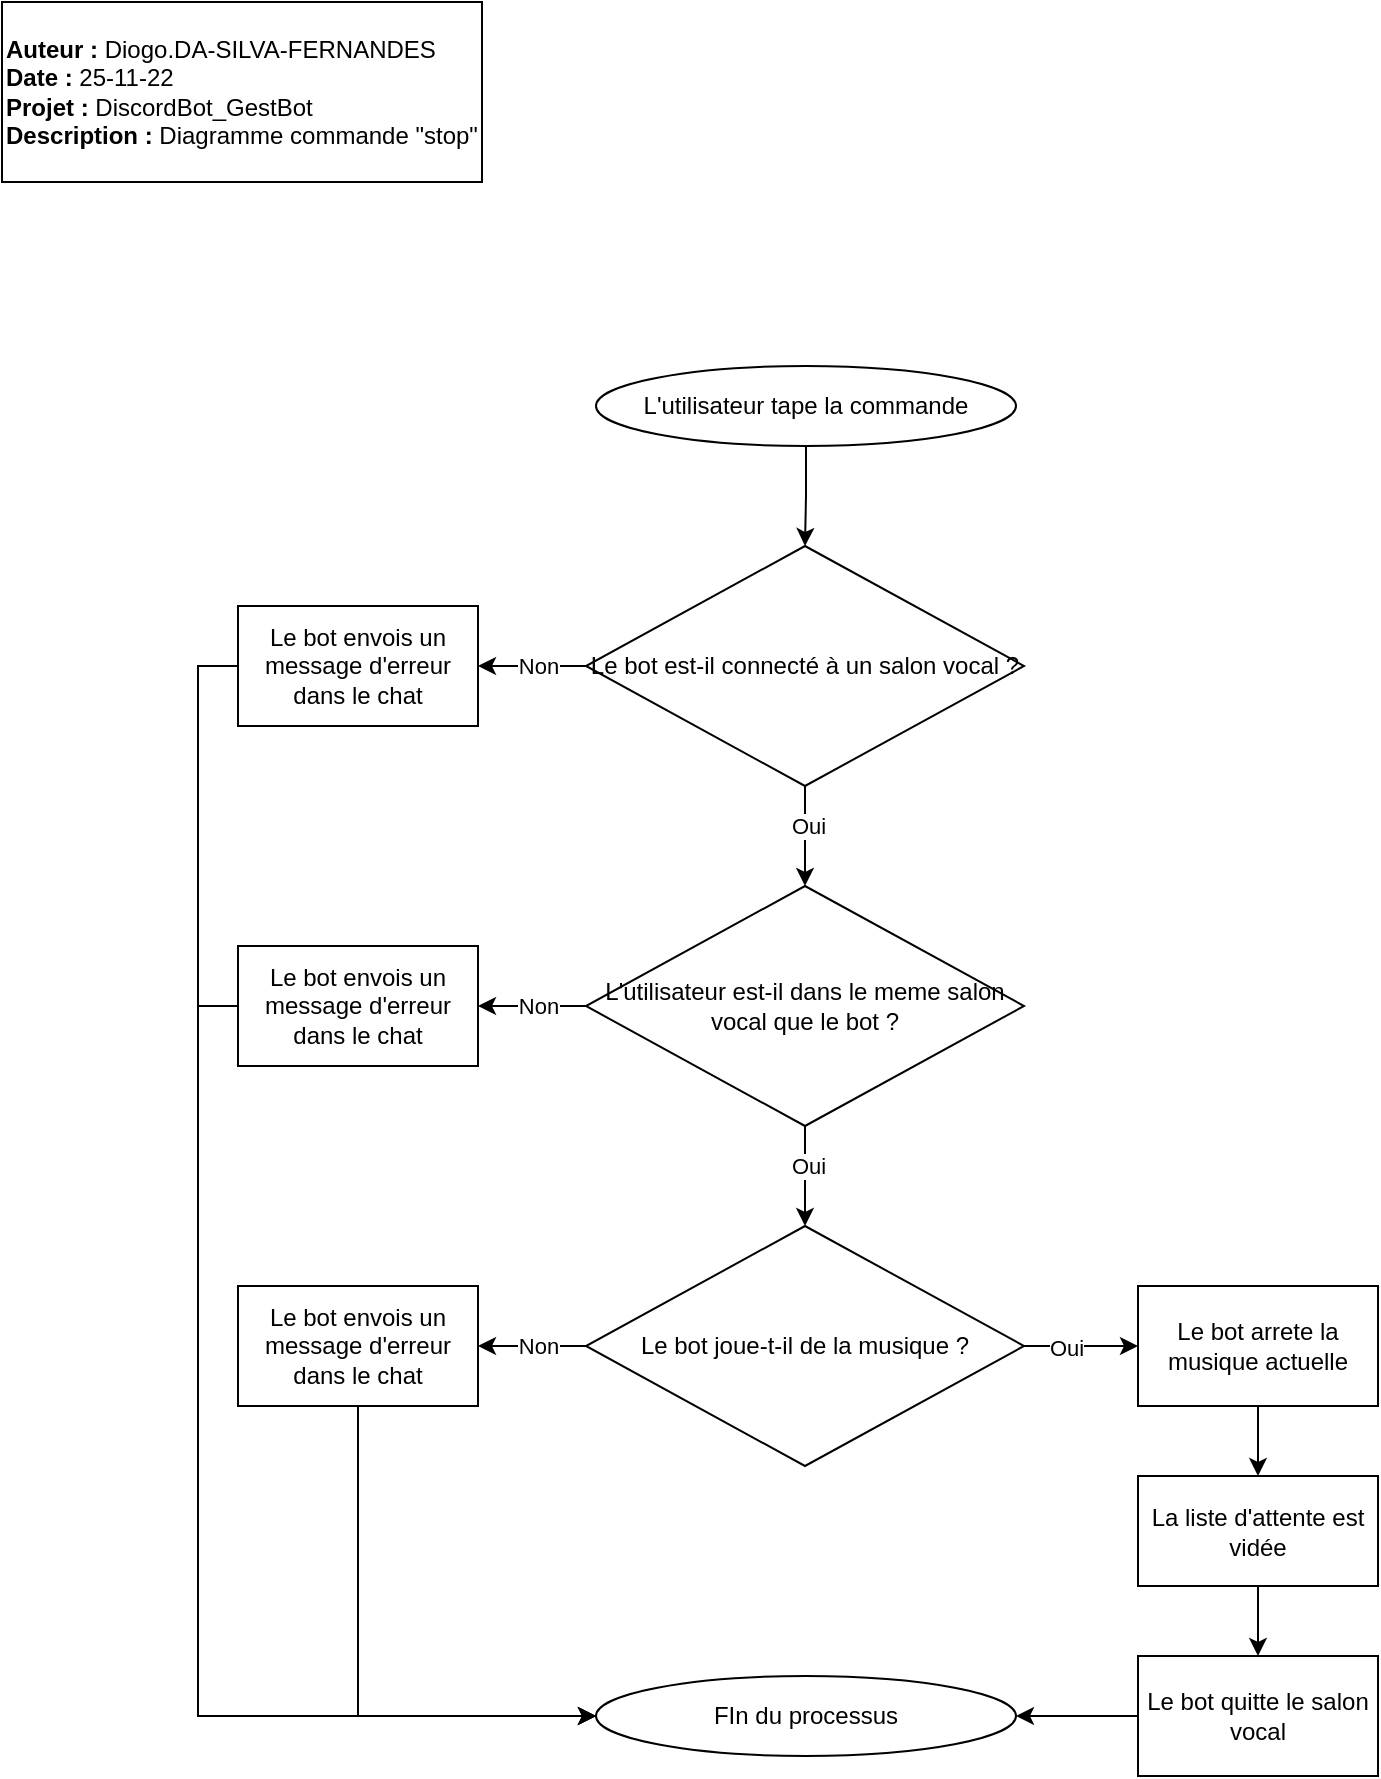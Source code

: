 <mxfile version="20.3.0" type="device"><diagram id="C5RBs43oDa-KdzZeNtuy" name="Page-1"><mxGraphModel dx="1673" dy="1008" grid="1" gridSize="10" guides="1" tooltips="1" connect="1" arrows="1" fold="1" page="1" pageScale="1" pageWidth="827" pageHeight="1169" math="0" shadow="0"><root><mxCell id="WIyWlLk6GJQsqaUBKTNV-0"/><mxCell id="WIyWlLk6GJQsqaUBKTNV-1" parent="WIyWlLk6GJQsqaUBKTNV-0"/><mxCell id="2ETEo9Fml3negfqbO0VN-1" style="edgeStyle=orthogonalEdgeStyle;rounded=0;orthogonalLoop=1;jettySize=auto;html=1;exitX=0.5;exitY=1;exitDx=0;exitDy=0;entryX=0.5;entryY=0;entryDx=0;entryDy=0;" parent="WIyWlLk6GJQsqaUBKTNV-1" source="2ETEo9Fml3negfqbO0VN-2" target="2ETEo9Fml3negfqbO0VN-7" edge="1"><mxGeometry relative="1" as="geometry"/></mxCell><mxCell id="2ETEo9Fml3negfqbO0VN-2" value="L'utilisateur tape la commande" style="ellipse;whiteSpace=wrap;html=1;" parent="WIyWlLk6GJQsqaUBKTNV-1" vertex="1"><mxGeometry x="317" y="232" width="210" height="40" as="geometry"/></mxCell><mxCell id="2ETEo9Fml3negfqbO0VN-3" style="edgeStyle=orthogonalEdgeStyle;rounded=0;orthogonalLoop=1;jettySize=auto;html=1;exitX=0;exitY=0.5;exitDx=0;exitDy=0;entryX=1;entryY=0.5;entryDx=0;entryDy=0;" parent="WIyWlLk6GJQsqaUBKTNV-1" source="2ETEo9Fml3negfqbO0VN-7" target="2ETEo9Fml3negfqbO0VN-8" edge="1"><mxGeometry relative="1" as="geometry"/></mxCell><mxCell id="2ETEo9Fml3negfqbO0VN-4" value="Non" style="edgeLabel;html=1;align=center;verticalAlign=middle;resizable=0;points=[];" parent="2ETEo9Fml3negfqbO0VN-3" vertex="1" connectable="0"><mxGeometry x="0.185" y="-1" relative="1" as="geometry"><mxPoint x="8" y="1" as="offset"/></mxGeometry></mxCell><mxCell id="2ETEo9Fml3negfqbO0VN-5" style="edgeStyle=orthogonalEdgeStyle;rounded=0;orthogonalLoop=1;jettySize=auto;html=1;entryX=0.5;entryY=0;entryDx=0;entryDy=0;" parent="WIyWlLk6GJQsqaUBKTNV-1" source="2ETEo9Fml3negfqbO0VN-7" target="2ETEo9Fml3negfqbO0VN-11" edge="1"><mxGeometry relative="1" as="geometry"><mxPoint x="421.5" y="482" as="targetPoint"/></mxGeometry></mxCell><mxCell id="2ETEo9Fml3negfqbO0VN-6" value="Oui" style="edgeLabel;html=1;align=center;verticalAlign=middle;resizable=0;points=[];" parent="2ETEo9Fml3negfqbO0VN-5" vertex="1" connectable="0"><mxGeometry x="-0.21" y="1" relative="1" as="geometry"><mxPoint as="offset"/></mxGeometry></mxCell><mxCell id="2ETEo9Fml3negfqbO0VN-7" value="Le bot est-il connecté à un salon vocal ?" style="rhombus;whiteSpace=wrap;html=1;" parent="WIyWlLk6GJQsqaUBKTNV-1" vertex="1"><mxGeometry x="312" y="322" width="219" height="120" as="geometry"/></mxCell><mxCell id="2ETEo9Fml3negfqbO0VN-28" style="edgeStyle=orthogonalEdgeStyle;rounded=0;orthogonalLoop=1;jettySize=auto;html=1;exitX=0;exitY=0.5;exitDx=0;exitDy=0;entryX=0;entryY=0.5;entryDx=0;entryDy=0;" parent="WIyWlLk6GJQsqaUBKTNV-1" source="2ETEo9Fml3negfqbO0VN-8" target="2ETEo9Fml3negfqbO0VN-24" edge="1"><mxGeometry relative="1" as="geometry"><mxPoint x="289" y="857" as="targetPoint"/></mxGeometry></mxCell><mxCell id="2ETEo9Fml3negfqbO0VN-8" value="Le bot envois un message d'erreur dans le chat" style="rounded=0;whiteSpace=wrap;html=1;" parent="WIyWlLk6GJQsqaUBKTNV-1" vertex="1"><mxGeometry x="138" y="352" width="120" height="60" as="geometry"/></mxCell><mxCell id="2ETEo9Fml3negfqbO0VN-9" style="edgeStyle=orthogonalEdgeStyle;rounded=0;orthogonalLoop=1;jettySize=auto;html=1;exitX=0.5;exitY=1;exitDx=0;exitDy=0;entryX=0.5;entryY=0;entryDx=0;entryDy=0;" parent="WIyWlLk6GJQsqaUBKTNV-1" source="2ETEo9Fml3negfqbO0VN-11" target="2ETEo9Fml3negfqbO0VN-19" edge="1"><mxGeometry relative="1" as="geometry"><mxPoint x="421" y="662" as="targetPoint"/></mxGeometry></mxCell><mxCell id="2ETEo9Fml3negfqbO0VN-10" value="Oui" style="edgeLabel;html=1;align=center;verticalAlign=middle;resizable=0;points=[];" parent="2ETEo9Fml3negfqbO0VN-9" vertex="1" connectable="0"><mxGeometry x="-0.283" y="1" relative="1" as="geometry"><mxPoint y="2" as="offset"/></mxGeometry></mxCell><mxCell id="2ETEo9Fml3negfqbO0VN-11" value="L'utilisateur est-il dans le meme salon vocal que le bot ?" style="rhombus;whiteSpace=wrap;html=1;" parent="WIyWlLk6GJQsqaUBKTNV-1" vertex="1"><mxGeometry x="312" y="492" width="219" height="120" as="geometry"/></mxCell><mxCell id="2ETEo9Fml3negfqbO0VN-12" style="edgeStyle=orthogonalEdgeStyle;rounded=0;orthogonalLoop=1;jettySize=auto;html=1;exitX=0;exitY=0.5;exitDx=0;exitDy=0;entryX=1;entryY=0.5;entryDx=0;entryDy=0;" parent="WIyWlLk6GJQsqaUBKTNV-1" source="2ETEo9Fml3negfqbO0VN-11" target="2ETEo9Fml3negfqbO0VN-14" edge="1"><mxGeometry relative="1" as="geometry"><mxPoint x="312" y="552" as="sourcePoint"/></mxGeometry></mxCell><mxCell id="2ETEo9Fml3negfqbO0VN-13" value="Non" style="edgeLabel;html=1;align=center;verticalAlign=middle;resizable=0;points=[];" parent="2ETEo9Fml3negfqbO0VN-12" vertex="1" connectable="0"><mxGeometry x="0.185" y="-1" relative="1" as="geometry"><mxPoint x="8" y="1" as="offset"/></mxGeometry></mxCell><mxCell id="2ETEo9Fml3negfqbO0VN-27" style="edgeStyle=orthogonalEdgeStyle;rounded=0;orthogonalLoop=1;jettySize=auto;html=1;exitX=0;exitY=0.5;exitDx=0;exitDy=0;entryX=0;entryY=0.5;entryDx=0;entryDy=0;" parent="WIyWlLk6GJQsqaUBKTNV-1" source="2ETEo9Fml3negfqbO0VN-14" target="2ETEo9Fml3negfqbO0VN-24" edge="1"><mxGeometry relative="1" as="geometry"/></mxCell><mxCell id="2ETEo9Fml3negfqbO0VN-14" value="Le bot envois un message d'erreur dans le chat" style="rounded=0;whiteSpace=wrap;html=1;" parent="WIyWlLk6GJQsqaUBKTNV-1" vertex="1"><mxGeometry x="138" y="522" width="120" height="60" as="geometry"/></mxCell><mxCell id="2ETEo9Fml3negfqbO0VN-15" style="edgeStyle=orthogonalEdgeStyle;rounded=0;orthogonalLoop=1;jettySize=auto;html=1;exitX=0;exitY=0.5;exitDx=0;exitDy=0;entryX=1;entryY=0.5;entryDx=0;entryDy=0;" parent="WIyWlLk6GJQsqaUBKTNV-1" source="2ETEo9Fml3negfqbO0VN-19" target="2ETEo9Fml3negfqbO0VN-21" edge="1"><mxGeometry relative="1" as="geometry"/></mxCell><mxCell id="2ETEo9Fml3negfqbO0VN-16" value="Non" style="edgeLabel;html=1;align=center;verticalAlign=middle;resizable=0;points=[];" parent="2ETEo9Fml3negfqbO0VN-15" vertex="1" connectable="0"><mxGeometry x="0.183" y="-1" relative="1" as="geometry"><mxPoint x="8" y="1" as="offset"/></mxGeometry></mxCell><mxCell id="2ETEo9Fml3negfqbO0VN-17" style="edgeStyle=orthogonalEdgeStyle;rounded=0;orthogonalLoop=1;jettySize=auto;html=1;exitX=1;exitY=0.5;exitDx=0;exitDy=0;entryX=0;entryY=0.5;entryDx=0;entryDy=0;" parent="WIyWlLk6GJQsqaUBKTNV-1" source="2ETEo9Fml3negfqbO0VN-19" target="2ETEo9Fml3negfqbO0VN-23" edge="1"><mxGeometry relative="1" as="geometry"/></mxCell><mxCell id="2ETEo9Fml3negfqbO0VN-18" value="Oui" style="edgeLabel;html=1;align=center;verticalAlign=middle;resizable=0;points=[];" parent="2ETEo9Fml3negfqbO0VN-17" vertex="1" connectable="0"><mxGeometry x="-0.265" y="-1" relative="1" as="geometry"><mxPoint as="offset"/></mxGeometry></mxCell><mxCell id="2ETEo9Fml3negfqbO0VN-19" value="Le bot joue-t-il de la musique ?" style="rhombus;whiteSpace=wrap;html=1;" parent="WIyWlLk6GJQsqaUBKTNV-1" vertex="1"><mxGeometry x="312" y="662" width="219" height="120" as="geometry"/></mxCell><mxCell id="2ETEo9Fml3negfqbO0VN-20" style="edgeStyle=orthogonalEdgeStyle;rounded=0;orthogonalLoop=1;jettySize=auto;html=1;exitX=0.5;exitY=1;exitDx=0;exitDy=0;entryX=0;entryY=0.5;entryDx=0;entryDy=0;" parent="WIyWlLk6GJQsqaUBKTNV-1" source="2ETEo9Fml3negfqbO0VN-21" target="2ETEo9Fml3negfqbO0VN-24" edge="1"><mxGeometry relative="1" as="geometry"/></mxCell><mxCell id="2ETEo9Fml3negfqbO0VN-21" value="Le bot envois un message d'erreur dans le chat" style="rounded=0;whiteSpace=wrap;html=1;" parent="WIyWlLk6GJQsqaUBKTNV-1" vertex="1"><mxGeometry x="138" y="692" width="120" height="60" as="geometry"/></mxCell><mxCell id="2ETEo9Fml3negfqbO0VN-30" style="edgeStyle=orthogonalEdgeStyle;rounded=0;orthogonalLoop=1;jettySize=auto;html=1;exitX=0.5;exitY=1;exitDx=0;exitDy=0;entryX=0.5;entryY=0;entryDx=0;entryDy=0;" parent="WIyWlLk6GJQsqaUBKTNV-1" source="2ETEo9Fml3negfqbO0VN-23" target="2ETEo9Fml3negfqbO0VN-29" edge="1"><mxGeometry relative="1" as="geometry"/></mxCell><mxCell id="2ETEo9Fml3negfqbO0VN-23" value="Le bot arrete la musique actuelle" style="rounded=0;whiteSpace=wrap;html=1;" parent="WIyWlLk6GJQsqaUBKTNV-1" vertex="1"><mxGeometry x="588" y="692" width="120" height="60" as="geometry"/></mxCell><mxCell id="2ETEo9Fml3negfqbO0VN-24" value="FIn du processus" style="ellipse;whiteSpace=wrap;html=1;" parent="WIyWlLk6GJQsqaUBKTNV-1" vertex="1"><mxGeometry x="317" y="887" width="210" height="40" as="geometry"/></mxCell><mxCell id="2ETEo9Fml3negfqbO0VN-25" value="&lt;div&gt;&lt;b&gt;Auteur :&lt;/b&gt; Diogo.DA-SILVA-FERNANDES&lt;/div&gt;&lt;div&gt;&lt;b&gt;Date :&lt;/b&gt; 25-11-22&lt;/div&gt;&lt;div&gt;&lt;b&gt;Projet :&lt;/b&gt; DiscordBot_GestBot&lt;br&gt;&lt;b&gt;Description :&lt;/b&gt; Diagramme commande &quot;stop&quot;&lt;br&gt;&lt;/div&gt;" style="rounded=0;whiteSpace=wrap;html=1;align=left;glass=0;shadow=0;sketch=0;" parent="WIyWlLk6GJQsqaUBKTNV-1" vertex="1"><mxGeometry x="20" y="50" width="240" height="90" as="geometry"/></mxCell><mxCell id="2ETEo9Fml3negfqbO0VN-32" style="edgeStyle=orthogonalEdgeStyle;rounded=0;orthogonalLoop=1;jettySize=auto;html=1;entryX=0.5;entryY=0;entryDx=0;entryDy=0;" parent="WIyWlLk6GJQsqaUBKTNV-1" source="2ETEo9Fml3negfqbO0VN-29" target="2ETEo9Fml3negfqbO0VN-31" edge="1"><mxGeometry relative="1" as="geometry"/></mxCell><mxCell id="2ETEo9Fml3negfqbO0VN-29" value="La liste d'attente est vidée" style="rounded=0;whiteSpace=wrap;html=1;" parent="WIyWlLk6GJQsqaUBKTNV-1" vertex="1"><mxGeometry x="588" y="787" width="120" height="55" as="geometry"/></mxCell><mxCell id="2ETEo9Fml3negfqbO0VN-33" style="edgeStyle=orthogonalEdgeStyle;rounded=0;orthogonalLoop=1;jettySize=auto;html=1;exitX=0;exitY=0.5;exitDx=0;exitDy=0;entryX=1;entryY=0.5;entryDx=0;entryDy=0;" parent="WIyWlLk6GJQsqaUBKTNV-1" source="2ETEo9Fml3negfqbO0VN-31" target="2ETEo9Fml3negfqbO0VN-24" edge="1"><mxGeometry relative="1" as="geometry"/></mxCell><mxCell id="2ETEo9Fml3negfqbO0VN-31" value="Le bot quitte le salon vocal" style="rounded=0;whiteSpace=wrap;html=1;" parent="WIyWlLk6GJQsqaUBKTNV-1" vertex="1"><mxGeometry x="588" y="877" width="120" height="60" as="geometry"/></mxCell></root></mxGraphModel></diagram></mxfile>